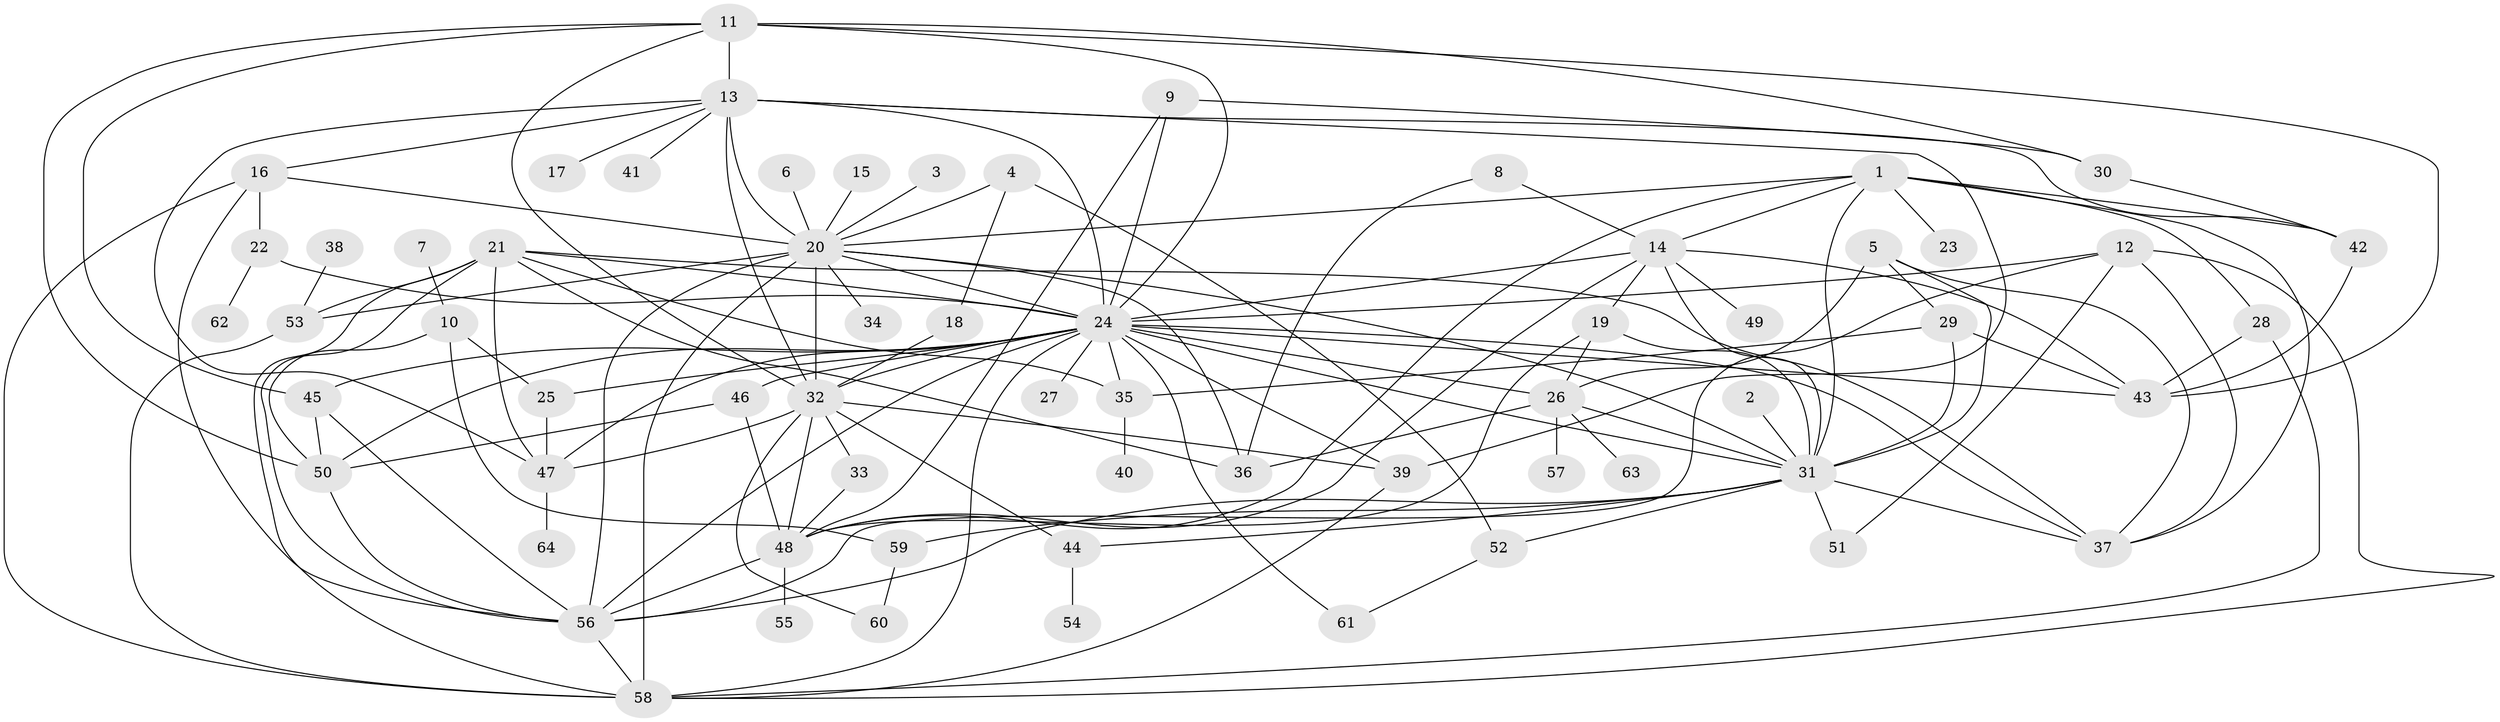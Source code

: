 // original degree distribution, {7: 0.007874015748031496, 10: 0.023622047244094488, 5: 0.08661417322834646, 31: 0.007874015748031496, 19: 0.007874015748031496, 8: 0.015748031496062992, 1: 0.3543307086614173, 3: 0.10236220472440945, 4: 0.07086614173228346, 18: 0.007874015748031496, 13: 0.007874015748031496, 2: 0.2440944881889764, 6: 0.047244094488188976, 9: 0.007874015748031496, 14: 0.007874015748031496}
// Generated by graph-tools (version 1.1) at 2025/01/03/09/25 03:01:48]
// undirected, 64 vertices, 138 edges
graph export_dot {
graph [start="1"]
  node [color=gray90,style=filled];
  1;
  2;
  3;
  4;
  5;
  6;
  7;
  8;
  9;
  10;
  11;
  12;
  13;
  14;
  15;
  16;
  17;
  18;
  19;
  20;
  21;
  22;
  23;
  24;
  25;
  26;
  27;
  28;
  29;
  30;
  31;
  32;
  33;
  34;
  35;
  36;
  37;
  38;
  39;
  40;
  41;
  42;
  43;
  44;
  45;
  46;
  47;
  48;
  49;
  50;
  51;
  52;
  53;
  54;
  55;
  56;
  57;
  58;
  59;
  60;
  61;
  62;
  63;
  64;
  1 -- 14 [weight=1.0];
  1 -- 20 [weight=1.0];
  1 -- 23 [weight=1.0];
  1 -- 28 [weight=1.0];
  1 -- 31 [weight=1.0];
  1 -- 37 [weight=1.0];
  1 -- 42 [weight=1.0];
  1 -- 48 [weight=1.0];
  2 -- 31 [weight=1.0];
  3 -- 20 [weight=1.0];
  4 -- 18 [weight=1.0];
  4 -- 20 [weight=1.0];
  4 -- 52 [weight=1.0];
  5 -- 26 [weight=1.0];
  5 -- 29 [weight=1.0];
  5 -- 31 [weight=1.0];
  5 -- 37 [weight=1.0];
  6 -- 20 [weight=1.0];
  7 -- 10 [weight=1.0];
  8 -- 14 [weight=1.0];
  8 -- 36 [weight=1.0];
  9 -- 24 [weight=1.0];
  9 -- 30 [weight=1.0];
  9 -- 48 [weight=1.0];
  10 -- 25 [weight=1.0];
  10 -- 50 [weight=1.0];
  10 -- 59 [weight=1.0];
  11 -- 13 [weight=2.0];
  11 -- 24 [weight=2.0];
  11 -- 30 [weight=1.0];
  11 -- 32 [weight=1.0];
  11 -- 43 [weight=1.0];
  11 -- 45 [weight=1.0];
  11 -- 50 [weight=1.0];
  12 -- 24 [weight=1.0];
  12 -- 37 [weight=1.0];
  12 -- 51 [weight=1.0];
  12 -- 56 [weight=1.0];
  12 -- 58 [weight=1.0];
  13 -- 16 [weight=1.0];
  13 -- 17 [weight=1.0];
  13 -- 20 [weight=2.0];
  13 -- 24 [weight=2.0];
  13 -- 32 [weight=1.0];
  13 -- 39 [weight=1.0];
  13 -- 41 [weight=1.0];
  13 -- 42 [weight=1.0];
  13 -- 47 [weight=1.0];
  14 -- 19 [weight=1.0];
  14 -- 24 [weight=1.0];
  14 -- 31 [weight=2.0];
  14 -- 43 [weight=1.0];
  14 -- 48 [weight=1.0];
  14 -- 49 [weight=1.0];
  15 -- 20 [weight=1.0];
  16 -- 20 [weight=1.0];
  16 -- 22 [weight=1.0];
  16 -- 56 [weight=1.0];
  16 -- 58 [weight=1.0];
  18 -- 32 [weight=1.0];
  19 -- 26 [weight=1.0];
  19 -- 31 [weight=2.0];
  19 -- 48 [weight=1.0];
  20 -- 24 [weight=1.0];
  20 -- 31 [weight=1.0];
  20 -- 32 [weight=2.0];
  20 -- 34 [weight=1.0];
  20 -- 36 [weight=1.0];
  20 -- 53 [weight=1.0];
  20 -- 56 [weight=1.0];
  20 -- 58 [weight=1.0];
  21 -- 24 [weight=1.0];
  21 -- 35 [weight=1.0];
  21 -- 36 [weight=1.0];
  21 -- 37 [weight=1.0];
  21 -- 47 [weight=1.0];
  21 -- 53 [weight=1.0];
  21 -- 56 [weight=1.0];
  21 -- 58 [weight=1.0];
  22 -- 24 [weight=1.0];
  22 -- 62 [weight=1.0];
  24 -- 25 [weight=1.0];
  24 -- 26 [weight=1.0];
  24 -- 27 [weight=1.0];
  24 -- 31 [weight=1.0];
  24 -- 32 [weight=1.0];
  24 -- 35 [weight=1.0];
  24 -- 37 [weight=1.0];
  24 -- 39 [weight=1.0];
  24 -- 43 [weight=1.0];
  24 -- 45 [weight=2.0];
  24 -- 46 [weight=1.0];
  24 -- 47 [weight=1.0];
  24 -- 50 [weight=1.0];
  24 -- 56 [weight=1.0];
  24 -- 58 [weight=2.0];
  24 -- 61 [weight=1.0];
  25 -- 47 [weight=1.0];
  26 -- 31 [weight=1.0];
  26 -- 36 [weight=1.0];
  26 -- 57 [weight=1.0];
  26 -- 63 [weight=1.0];
  28 -- 43 [weight=1.0];
  28 -- 58 [weight=1.0];
  29 -- 31 [weight=1.0];
  29 -- 35 [weight=1.0];
  29 -- 43 [weight=1.0];
  30 -- 42 [weight=1.0];
  31 -- 37 [weight=1.0];
  31 -- 44 [weight=1.0];
  31 -- 51 [weight=1.0];
  31 -- 52 [weight=1.0];
  31 -- 56 [weight=1.0];
  31 -- 59 [weight=1.0];
  32 -- 33 [weight=1.0];
  32 -- 39 [weight=2.0];
  32 -- 44 [weight=1.0];
  32 -- 47 [weight=2.0];
  32 -- 48 [weight=1.0];
  32 -- 60 [weight=1.0];
  33 -- 48 [weight=1.0];
  35 -- 40 [weight=1.0];
  38 -- 53 [weight=1.0];
  39 -- 58 [weight=1.0];
  42 -- 43 [weight=1.0];
  44 -- 54 [weight=1.0];
  45 -- 50 [weight=1.0];
  45 -- 56 [weight=1.0];
  46 -- 48 [weight=1.0];
  46 -- 50 [weight=1.0];
  47 -- 64 [weight=1.0];
  48 -- 55 [weight=1.0];
  48 -- 56 [weight=1.0];
  50 -- 56 [weight=1.0];
  52 -- 61 [weight=1.0];
  53 -- 58 [weight=2.0];
  56 -- 58 [weight=1.0];
  59 -- 60 [weight=1.0];
}
